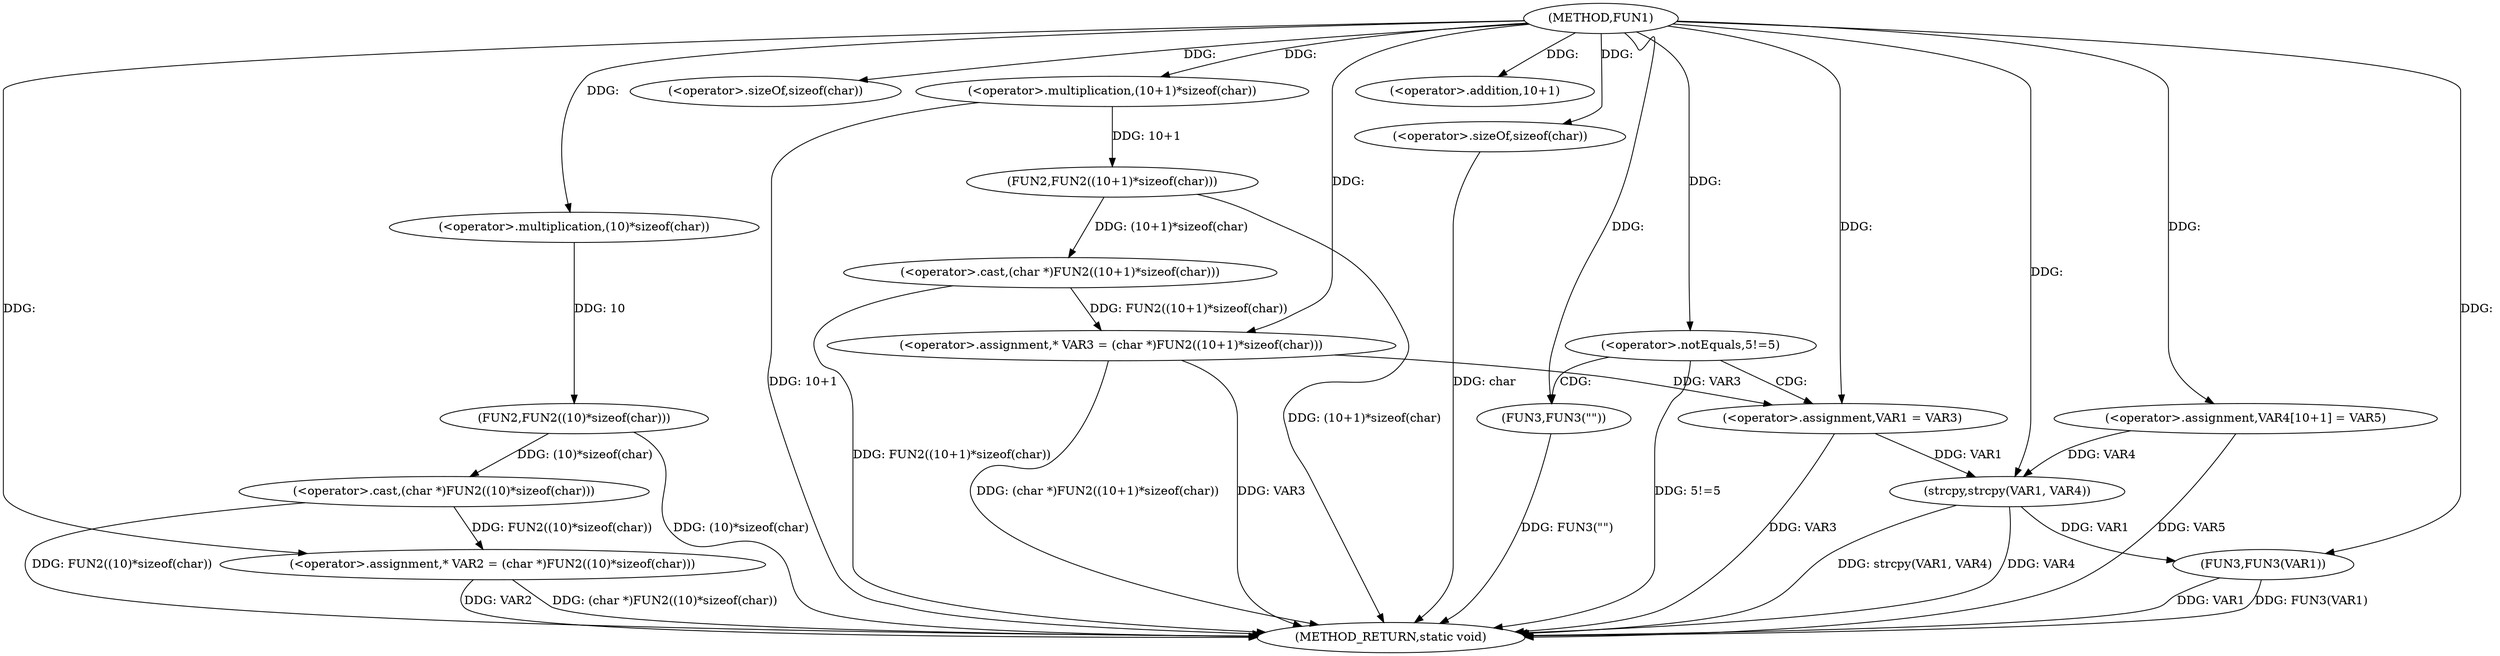 digraph FUN1 {  
"1000100" [label = "(METHOD,FUN1)" ]
"1000147" [label = "(METHOD_RETURN,static void)" ]
"1000104" [label = "(<operator>.assignment,* VAR2 = (char *)FUN2((10)*sizeof(char)))" ]
"1000106" [label = "(<operator>.cast,(char *)FUN2((10)*sizeof(char)))" ]
"1000108" [label = "(FUN2,FUN2((10)*sizeof(char)))" ]
"1000109" [label = "(<operator>.multiplication,(10)*sizeof(char))" ]
"1000111" [label = "(<operator>.sizeOf,sizeof(char))" ]
"1000114" [label = "(<operator>.assignment,* VAR3 = (char *)FUN2((10+1)*sizeof(char)))" ]
"1000116" [label = "(<operator>.cast,(char *)FUN2((10+1)*sizeof(char)))" ]
"1000118" [label = "(FUN2,FUN2((10+1)*sizeof(char)))" ]
"1000119" [label = "(<operator>.multiplication,(10+1)*sizeof(char))" ]
"1000120" [label = "(<operator>.addition,10+1)" ]
"1000123" [label = "(<operator>.sizeOf,sizeof(char))" ]
"1000126" [label = "(<operator>.notEquals,5!=5)" ]
"1000130" [label = "(FUN3,FUN3(\"\"))" ]
"1000134" [label = "(<operator>.assignment,VAR1 = VAR3)" ]
"1000139" [label = "(<operator>.assignment,VAR4[10+1] = VAR5)" ]
"1000142" [label = "(strcpy,strcpy(VAR1, VAR4))" ]
"1000145" [label = "(FUN3,FUN3(VAR1))" ]
  "1000142" -> "1000147"  [ label = "DDG: strcpy(VAR1, VAR4)"] 
  "1000106" -> "1000147"  [ label = "DDG: FUN2((10)*sizeof(char))"] 
  "1000104" -> "1000147"  [ label = "DDG: VAR2"] 
  "1000114" -> "1000147"  [ label = "DDG: VAR3"] 
  "1000116" -> "1000147"  [ label = "DDG: FUN2((10+1)*sizeof(char))"] 
  "1000119" -> "1000147"  [ label = "DDG: 10+1"] 
  "1000118" -> "1000147"  [ label = "DDG: (10+1)*sizeof(char)"] 
  "1000145" -> "1000147"  [ label = "DDG: VAR1"] 
  "1000114" -> "1000147"  [ label = "DDG: (char *)FUN2((10+1)*sizeof(char))"] 
  "1000123" -> "1000147"  [ label = "DDG: char"] 
  "1000130" -> "1000147"  [ label = "DDG: FUN3(\"\")"] 
  "1000126" -> "1000147"  [ label = "DDG: 5!=5"] 
  "1000139" -> "1000147"  [ label = "DDG: VAR5"] 
  "1000142" -> "1000147"  [ label = "DDG: VAR4"] 
  "1000134" -> "1000147"  [ label = "DDG: VAR3"] 
  "1000145" -> "1000147"  [ label = "DDG: FUN3(VAR1)"] 
  "1000104" -> "1000147"  [ label = "DDG: (char *)FUN2((10)*sizeof(char))"] 
  "1000108" -> "1000147"  [ label = "DDG: (10)*sizeof(char)"] 
  "1000106" -> "1000104"  [ label = "DDG: FUN2((10)*sizeof(char))"] 
  "1000100" -> "1000104"  [ label = "DDG: "] 
  "1000108" -> "1000106"  [ label = "DDG: (10)*sizeof(char)"] 
  "1000109" -> "1000108"  [ label = "DDG: 10"] 
  "1000100" -> "1000109"  [ label = "DDG: "] 
  "1000100" -> "1000111"  [ label = "DDG: "] 
  "1000116" -> "1000114"  [ label = "DDG: FUN2((10+1)*sizeof(char))"] 
  "1000100" -> "1000114"  [ label = "DDG: "] 
  "1000118" -> "1000116"  [ label = "DDG: (10+1)*sizeof(char)"] 
  "1000119" -> "1000118"  [ label = "DDG: 10+1"] 
  "1000100" -> "1000119"  [ label = "DDG: "] 
  "1000100" -> "1000120"  [ label = "DDG: "] 
  "1000100" -> "1000123"  [ label = "DDG: "] 
  "1000100" -> "1000126"  [ label = "DDG: "] 
  "1000100" -> "1000130"  [ label = "DDG: "] 
  "1000114" -> "1000134"  [ label = "DDG: VAR3"] 
  "1000100" -> "1000134"  [ label = "DDG: "] 
  "1000100" -> "1000139"  [ label = "DDG: "] 
  "1000134" -> "1000142"  [ label = "DDG: VAR1"] 
  "1000100" -> "1000142"  [ label = "DDG: "] 
  "1000139" -> "1000142"  [ label = "DDG: VAR4"] 
  "1000142" -> "1000145"  [ label = "DDG: VAR1"] 
  "1000100" -> "1000145"  [ label = "DDG: "] 
  "1000126" -> "1000130"  [ label = "CDG: "] 
  "1000126" -> "1000134"  [ label = "CDG: "] 
}
